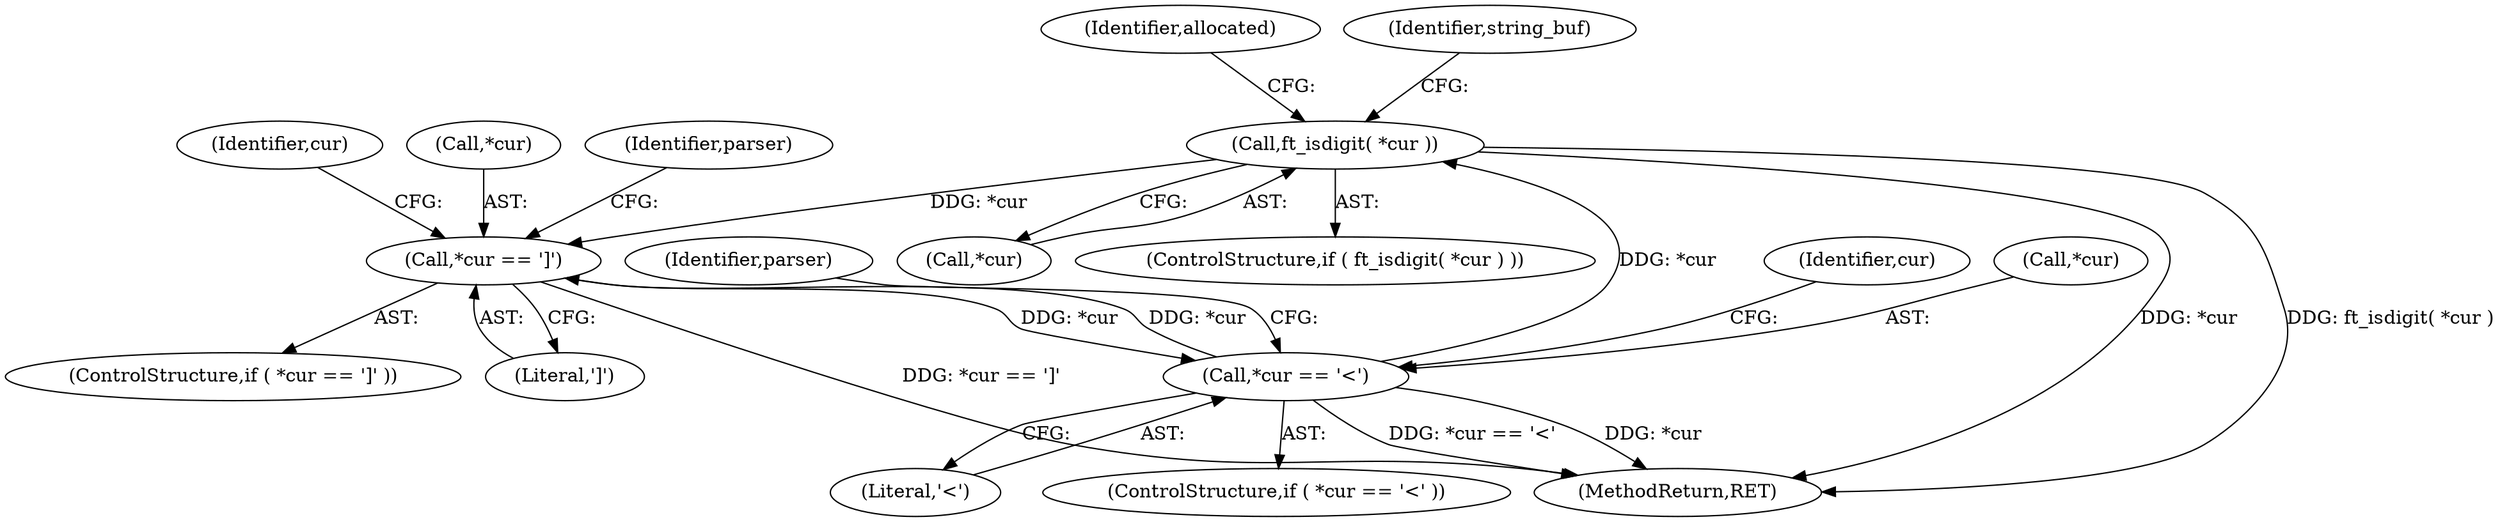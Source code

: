 digraph "0_savannah_3788187e0c396952cd7d905c6c61f3ff8e84b2b4_0@pointer" {
"1000313" [label="(Call,ft_isdigit( *cur ))"];
"1000249" [label="(Call,*cur == '<')"];
"1000235" [label="(Call,*cur == ']')"];
"1000313" [label="(Call,ft_isdigit( *cur ))"];
"1000238" [label="(Literal,']')"];
"1000249" [label="(Call,*cur == '<')"];
"1000312" [label="(ControlStructure,if ( ft_isdigit( *cur ) ))"];
"1000252" [label="(Literal,'<')"];
"1000236" [label="(Call,*cur)"];
"1000313" [label="(Call,ft_isdigit( *cur ))"];
"1000248" [label="(ControlStructure,if ( *cur == '<' ))"];
"1000250" [label="(Call,*cur)"];
"1000234" [label="(ControlStructure,if ( *cur == ']' ))"];
"1000243" [label="(Identifier,parser)"];
"1000255" [label="(Identifier,parser)"];
"1000315" [label="(Identifier,cur)"];
"1000251" [label="(Identifier,cur)"];
"1000235" [label="(Call,*cur == ']')"];
"1000314" [label="(Call,*cur)"];
"1000593" [label="(MethodReturn,RET)"];
"1000318" [label="(Identifier,allocated)"];
"1000391" [label="(Identifier,string_buf)"];
"1000313" -> "1000312"  [label="AST: "];
"1000313" -> "1000314"  [label="CFG: "];
"1000314" -> "1000313"  [label="AST: "];
"1000318" -> "1000313"  [label="CFG: "];
"1000391" -> "1000313"  [label="CFG: "];
"1000313" -> "1000593"  [label="DDG: ft_isdigit( *cur )"];
"1000313" -> "1000593"  [label="DDG: *cur"];
"1000313" -> "1000235"  [label="DDG: *cur"];
"1000249" -> "1000313"  [label="DDG: *cur"];
"1000249" -> "1000248"  [label="AST: "];
"1000249" -> "1000252"  [label="CFG: "];
"1000250" -> "1000249"  [label="AST: "];
"1000252" -> "1000249"  [label="AST: "];
"1000255" -> "1000249"  [label="CFG: "];
"1000315" -> "1000249"  [label="CFG: "];
"1000249" -> "1000593"  [label="DDG: *cur"];
"1000249" -> "1000593"  [label="DDG: *cur == '<'"];
"1000249" -> "1000235"  [label="DDG: *cur"];
"1000235" -> "1000249"  [label="DDG: *cur"];
"1000235" -> "1000234"  [label="AST: "];
"1000235" -> "1000238"  [label="CFG: "];
"1000236" -> "1000235"  [label="AST: "];
"1000238" -> "1000235"  [label="AST: "];
"1000243" -> "1000235"  [label="CFG: "];
"1000251" -> "1000235"  [label="CFG: "];
"1000235" -> "1000593"  [label="DDG: *cur == ']'"];
}

